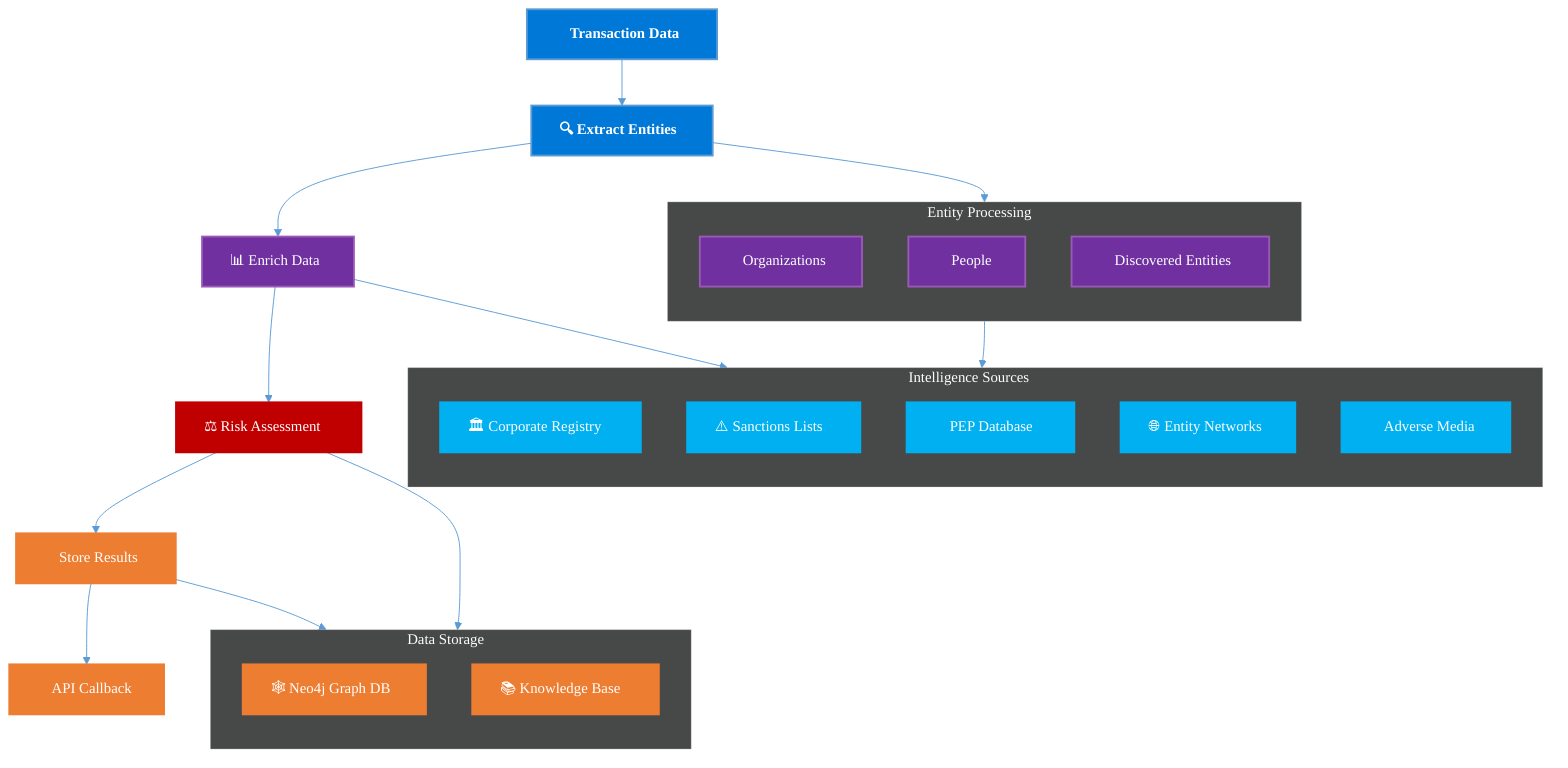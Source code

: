 %%{
  init: {
    'theme': 'dark',
    'themeVariables': {
      'primaryColor': '#0078D7',
      'primaryTextColor': '#FFFFFF',
      'primaryBorderColor': '#5B9BD5',
      'lineColor': '#5B9BD5',
      'secondaryColor': '#2C3E50',
      'tertiaryColor': '#2980B9',
      'fontFamily': 'Arial, sans-serif'
    },
    'flowchart': {
      'curve': 'basis',
      'diagramPadding': 10
    }
  }
}%%

flowchart TB
    classDef mainNode fill:#0078D7,stroke:#5B9BD5,stroke-width:2px,color:white,font-weight:bold
    classDef enrichNode fill:#7030A0,stroke:#9b59b6,stroke-width:2px,color:white
    classDef sourceNode fill:#00B0F0,stroke:#00B0F0,stroke-width:2px,color:white
    classDef riskNode fill:#C00000,stroke:#C00000,stroke-width:2px,color:white
    classDef outputNode fill:#ED7D31,stroke:#ED7D31,stroke-width:2px,color:white
    
    %% Main workflow
    Transaction["📄 Transaction Data"]:::mainNode
    ExtractEntities["🔍 Extract Entities"]:::mainNode
    EnrichData["📊 Enrich Data"]:::enrichNode
    AssessRisk["⚖️ Risk Assessment"]:::riskNode
    StoreResults["💾 Store Results"]:::outputNode
    SendCallback["🔄 API Callback"]:::outputNode
    
    %% Flow connections
    Transaction --> ExtractEntities --> EnrichData --> AssessRisk --> StoreResults --> SendCallback
    
    %% Data sources
    subgraph DataSources["Intelligence Sources"]
        direction TB
        OpenCorp["🏛️ Corporate Registry"]:::sourceNode
        Sanctions["⚠️ Sanctions Lists"]:::sourceNode
        PEP["👑 PEP Database"]:::sourceNode
        Wikidata["🌐 Entity Networks"]:::sourceNode
        News["📰 Adverse Media"]:::sourceNode
    end
    
    %% Entity groups
    subgraph Entities["Entity Processing"]
        direction TB
        ProcessOrgs["🏢 Organizations"]:::enrichNode
        ProcessPeople["👤 People"]:::enrichNode
        ProcessDiscovered["🔎 Discovered Entities"]:::enrichNode
    end
    
    %% Storage
    subgraph Storage["Data Storage"]
        direction TB
        Neo4j["🕸️ Neo4j Graph DB"]:::outputNode
        KB["📚 Knowledge Base"]:::outputNode
    end
    
    %% Connect subgraphs
    ExtractEntities --> Entities
    Entities --> DataSources
    EnrichData --> DataSources
    AssessRisk --> Storage
    StoreResults --> Storage